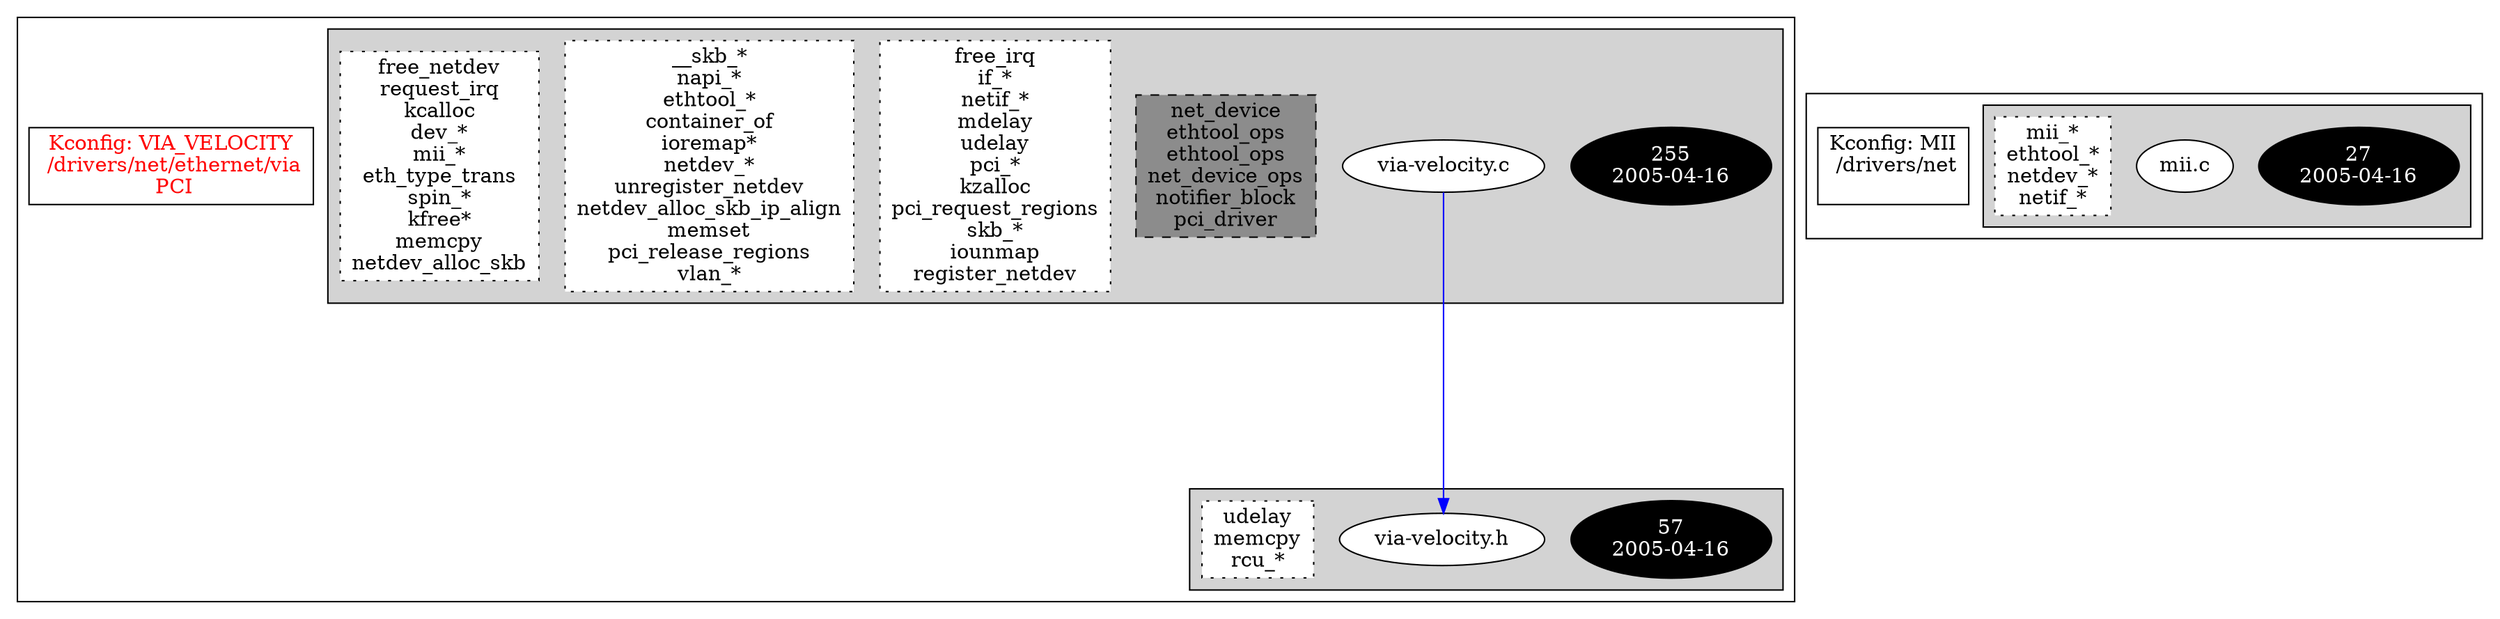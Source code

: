 digraph Driver {
	ranksep=2;
	splines=ortho;
	//Symbol: VIA_VELOCITY
	subgraph "cluster_VIA_VELOCITY"{
		subgraph "cluster_via-velocity.h" {
			style=filled
			"commit_via-velocity.h" [style=filled, fillcolor=black, fontcolor=white, label="57\n2005-04-16"];
			"via-velocity.h" [style=filled, fillcolor=white, fontcolor=black, label="via-velocity.h\n"];
			"funccall0-via-velocity.h" [style="filled,dotted" shape=box, fillcolor=white, fontcolor=black, label="udelay\nmemcpy\nrcu_*\n"];
		}
		subgraph "cluster_via-velocity.c" {
			style=filled
			"commit_via-velocity.c" [style=filled, fillcolor=black, fontcolor=white, label="255\n2005-04-16"];
			"via-velocity.c" [style=filled, fillcolor=white, fontcolor=black, label="via-velocity.c\n"];
			"structs-via-velocity.c" [style="filled,dashed" shape=box, fillcolor=grey55, fontcolor=black, label="net_device\nethtool_ops\nethtool_ops\nnet_device_ops\nnotifier_block\npci_driver\n"];
			"funccall3-via-velocity.c" [style="filled,dotted" shape=box, fillcolor=white, fontcolor=black, label="free_irq\nif_*\nnetif_*\nmdelay\nudelay\npci_*\nkzalloc\npci_request_regions\nskb_*\niounmap\nregister_netdev\n"];
			"funccall2-via-velocity.c" [style="filled,dotted" shape=box, fillcolor=white, fontcolor=black, label="__skb_*\nnapi_*\nethtool_*\ncontainer_of\nioremap*\nnetdev_*\nunregister_netdev\nnetdev_alloc_skb_ip_align\nmemset\npci_release_regions\nvlan_*\n"];
			"funccall1-via-velocity.c" [style="filled,dotted" shape=box, fillcolor=white, fontcolor=black, label="free_netdev\nrequest_irq\nkcalloc\ndev_*\nmii_*\neth_type_trans\nspin_*\nkfree*\nmemcpy\nnetdev_alloc_skb\n"];
		}
		"K:VIA_VELOCITY" [label="Kconfig: VIA_VELOCITY\n /drivers/net/ethernet/via\n  PCI ", shape=box, fontcolor=red];
	}
	//Symbol: MII
	subgraph "cluster_MII"{
		subgraph "cluster_mii.c" {
			style=filled
			"commit_mii.c" [style=filled, fillcolor=black, fontcolor=white, label="27\n2005-04-16"];
			"mii.c" [style=filled, fillcolor=white, fontcolor=black, label="mii.c\n"];
			"funccall0-mii.c" [style="filled,dotted" shape=box, fillcolor=white, fontcolor=black, label="mii_*\nethtool_*\nnetdev_*\nnetif_*\n"];
		}
		"K:MII" [label="Kconfig: MII\n /drivers/net\n ", shape=box];
	}
"via-velocity.c" -> "via-velocity.h"[color=blue];
}
